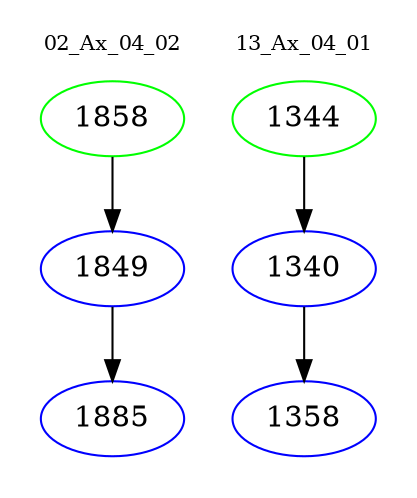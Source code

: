 digraph{
subgraph cluster_0 {
color = white
label = "02_Ax_04_02";
fontsize=10;
T0_1858 [label="1858", color="green"]
T0_1858 -> T0_1849 [color="black"]
T0_1849 [label="1849", color="blue"]
T0_1849 -> T0_1885 [color="black"]
T0_1885 [label="1885", color="blue"]
}
subgraph cluster_1 {
color = white
label = "13_Ax_04_01";
fontsize=10;
T1_1344 [label="1344", color="green"]
T1_1344 -> T1_1340 [color="black"]
T1_1340 [label="1340", color="blue"]
T1_1340 -> T1_1358 [color="black"]
T1_1358 [label="1358", color="blue"]
}
}
